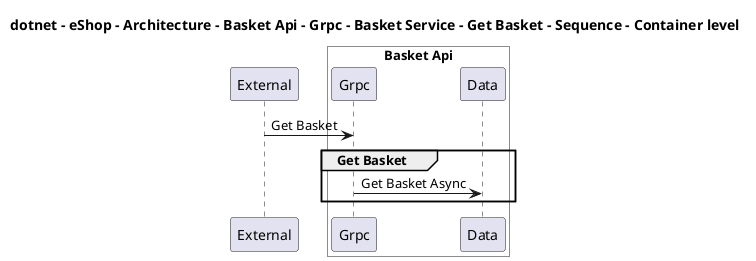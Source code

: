 @startuml

title dotnet - eShop - Architecture - Basket Api - Grpc - Basket Service - Get Basket - Sequence - Container level

participant "External" as C4InterFlow.SoftwareSystems.ExternalSystem

box "Basket Api" #White
    participant "Grpc" as dotnet.eShop.Architecture.SoftwareSystems.BasketApi.Containers.Grpc
    participant "Data" as dotnet.eShop.Architecture.SoftwareSystems.BasketApi.Containers.Data
end box


C4InterFlow.SoftwareSystems.ExternalSystem -> dotnet.eShop.Architecture.SoftwareSystems.BasketApi.Containers.Grpc : Get Basket
group Get Basket
dotnet.eShop.Architecture.SoftwareSystems.BasketApi.Containers.Grpc -> dotnet.eShop.Architecture.SoftwareSystems.BasketApi.Containers.Data : Get Basket Async
end


@enduml
